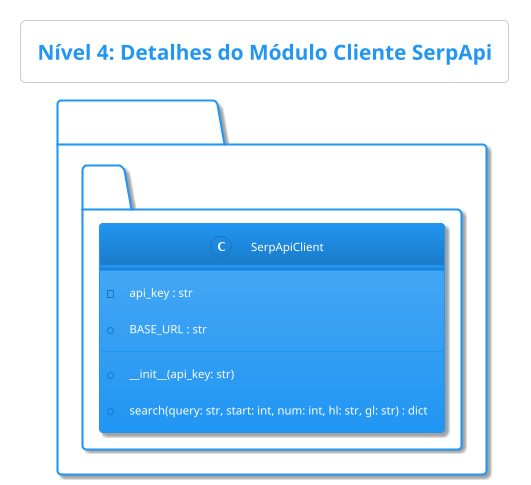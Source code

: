 @startuml Clients_SerpApi_Module_Classes
!theme materia
skinparam linetype ortho
skinparam BackgroundColor White

title Nível 4: Detalhes do Módulo Cliente SerpApi

package "clients/serpapi_client.py" {
  class SerpApiClient {
    -api_key : str
    +BASE_URL : str
    +__init__(api_key: str)
    +search(query: str, start: int, num: int, hl: str, gl: str) : dict
  }
  ' Presumindo que settings_instance é uma dependência externa para o escopo deste diagrama
  ' Se quiser mostrá-lo, você pode declará-lo como:
  ' object settings_instance
  ' SerpApiClient *-- settings_instance : "usa (para chave API padrão)"
  ' No entanto, para um diagrama de módulo focado, mostrar apenas a classe geralmente é suficiente.
}

@enduml